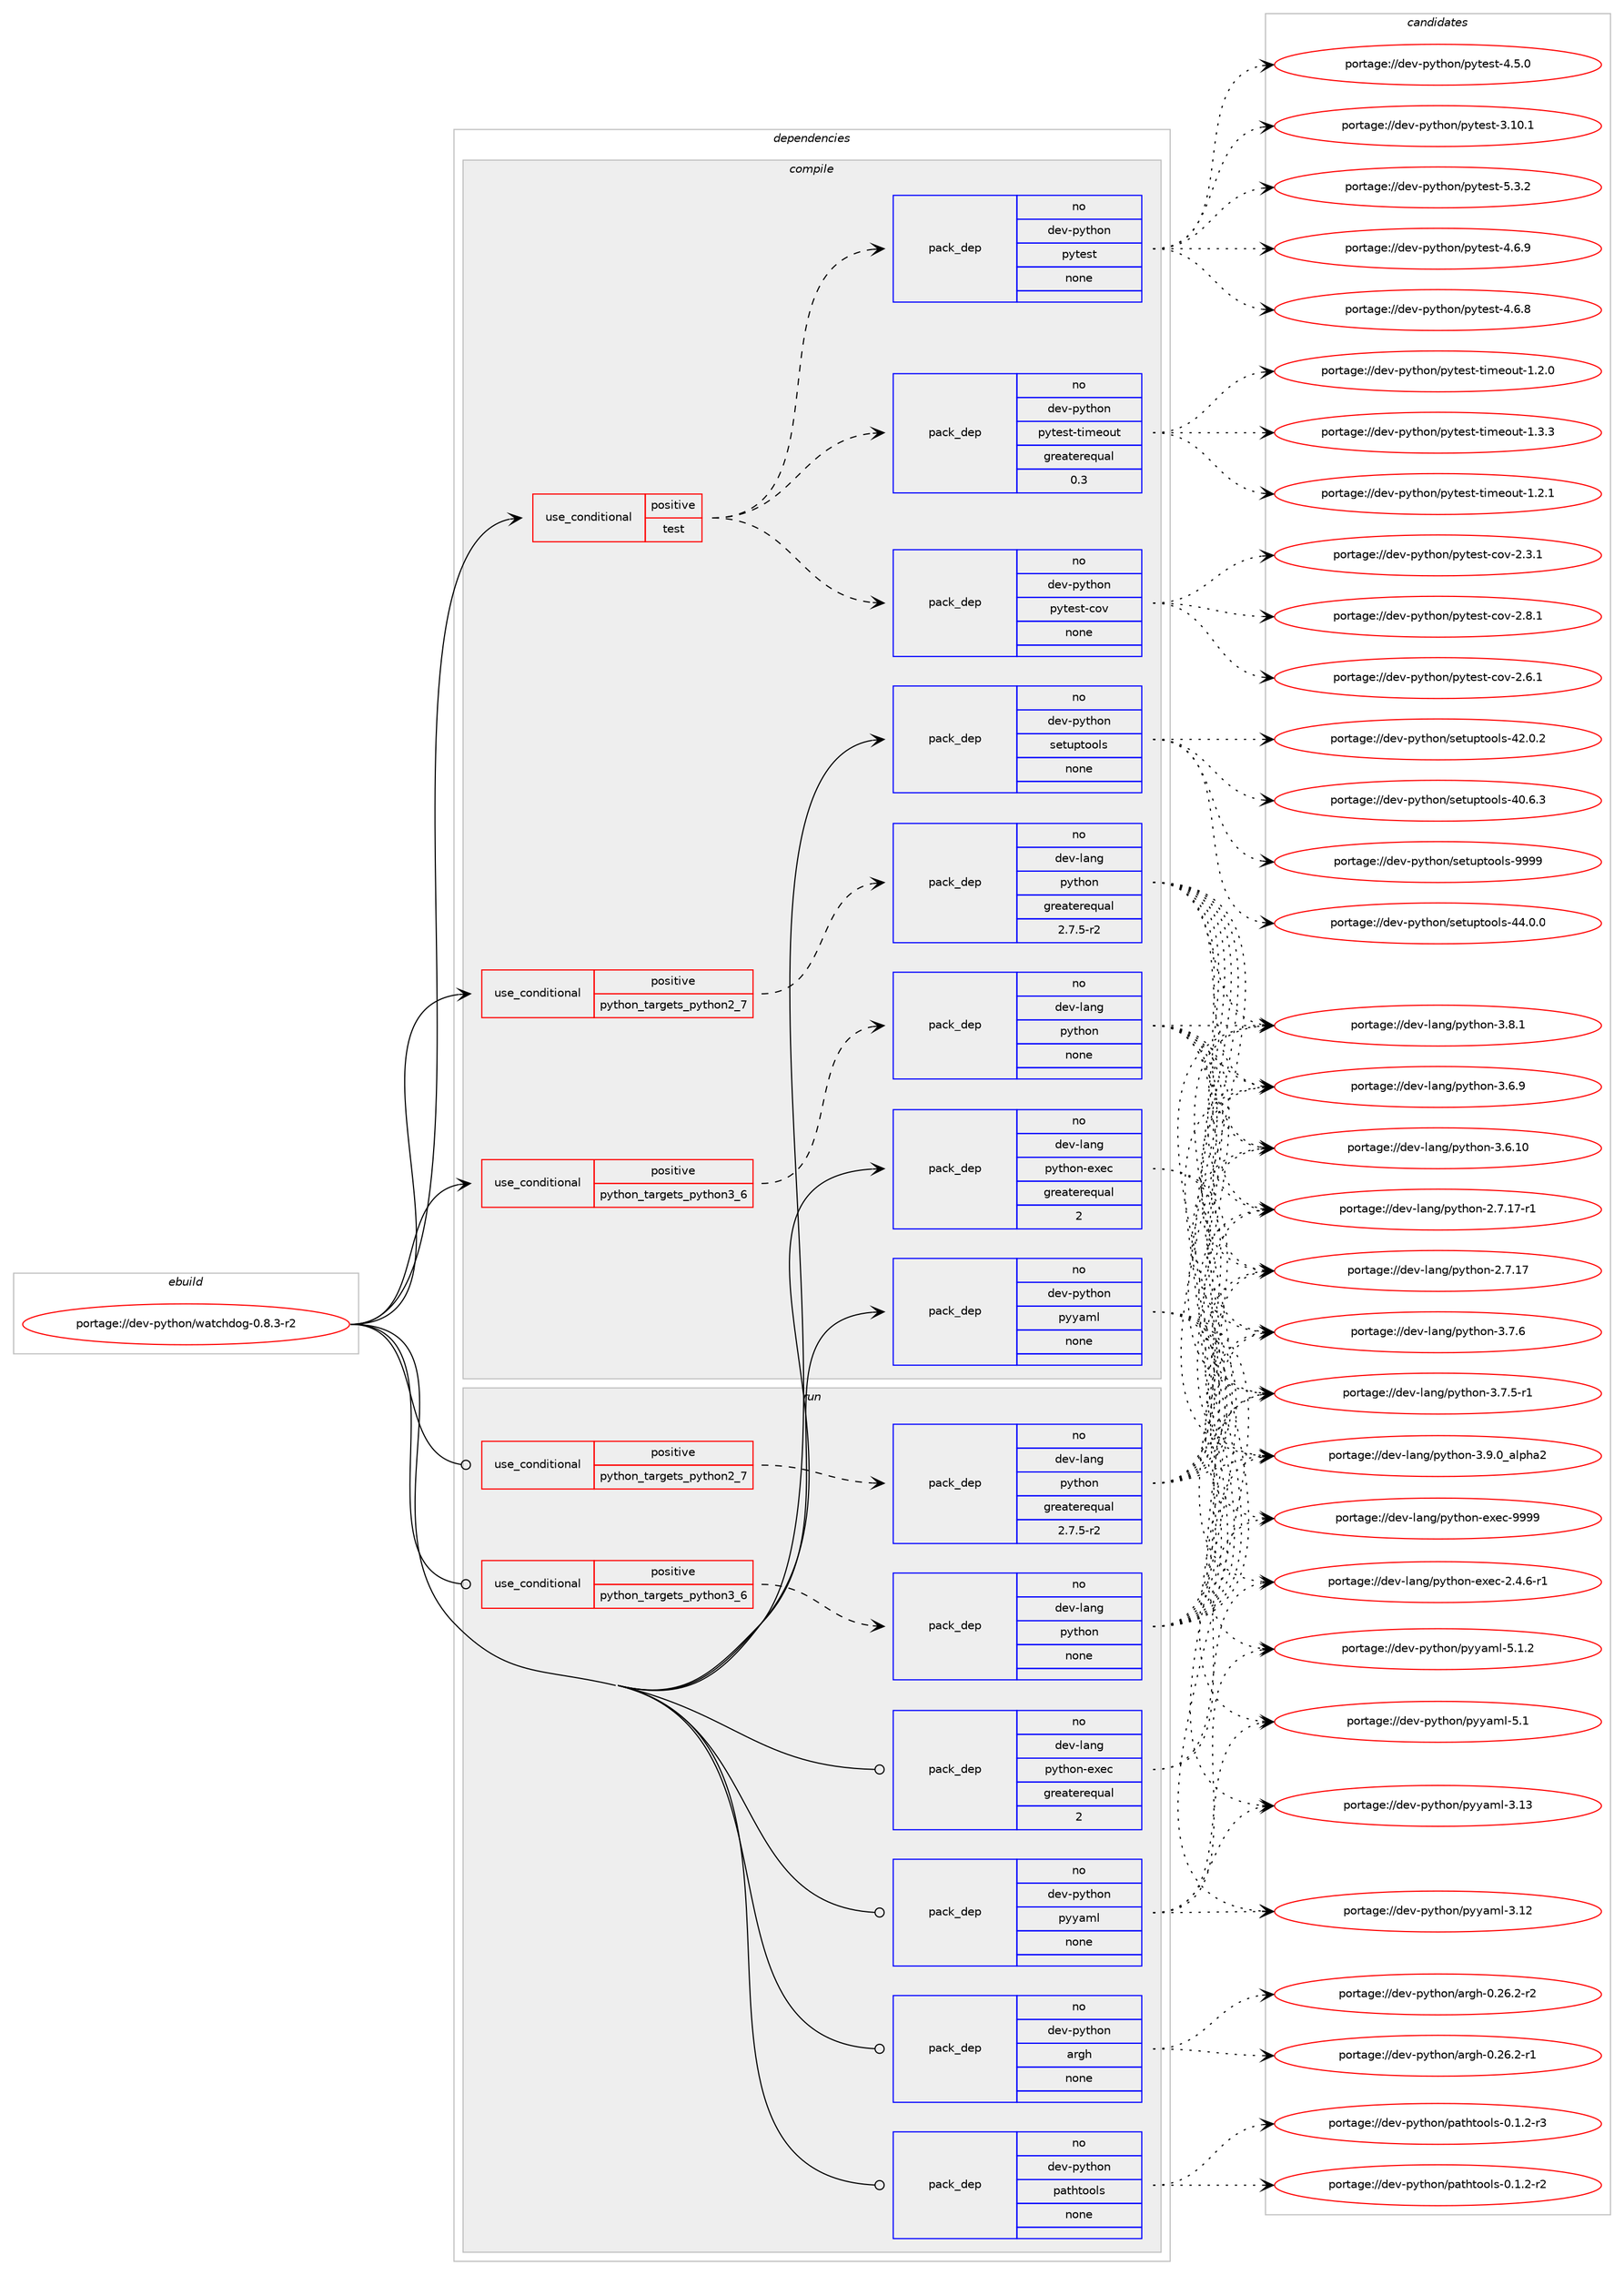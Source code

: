 digraph prolog {

# *************
# Graph options
# *************

newrank=true;
concentrate=true;
compound=true;
graph [rankdir=LR,fontname=Helvetica,fontsize=10,ranksep=1.5];#, ranksep=2.5, nodesep=0.2];
edge  [arrowhead=vee];
node  [fontname=Helvetica,fontsize=10];

# **********
# The ebuild
# **********

subgraph cluster_leftcol {
color=gray;
label=<<i>ebuild</i>>;
id [label="portage://dev-python/watchdog-0.8.3-r2", color=red, width=4, href="../dev-python/watchdog-0.8.3-r2.svg"];
}

# ****************
# The dependencies
# ****************

subgraph cluster_midcol {
color=gray;
label=<<i>dependencies</i>>;
subgraph cluster_compile {
fillcolor="#eeeeee";
style=filled;
label=<<i>compile</i>>;
subgraph cond103871 {
dependency418709 [label=<<TABLE BORDER="0" CELLBORDER="1" CELLSPACING="0" CELLPADDING="4"><TR><TD ROWSPAN="3" CELLPADDING="10">use_conditional</TD></TR><TR><TD>positive</TD></TR><TR><TD>python_targets_python2_7</TD></TR></TABLE>>, shape=none, color=red];
subgraph pack309957 {
dependency418710 [label=<<TABLE BORDER="0" CELLBORDER="1" CELLSPACING="0" CELLPADDING="4" WIDTH="220"><TR><TD ROWSPAN="6" CELLPADDING="30">pack_dep</TD></TR><TR><TD WIDTH="110">no</TD></TR><TR><TD>dev-lang</TD></TR><TR><TD>python</TD></TR><TR><TD>greaterequal</TD></TR><TR><TD>2.7.5-r2</TD></TR></TABLE>>, shape=none, color=blue];
}
dependency418709:e -> dependency418710:w [weight=20,style="dashed",arrowhead="vee"];
}
id:e -> dependency418709:w [weight=20,style="solid",arrowhead="vee"];
subgraph cond103872 {
dependency418711 [label=<<TABLE BORDER="0" CELLBORDER="1" CELLSPACING="0" CELLPADDING="4"><TR><TD ROWSPAN="3" CELLPADDING="10">use_conditional</TD></TR><TR><TD>positive</TD></TR><TR><TD>python_targets_python3_6</TD></TR></TABLE>>, shape=none, color=red];
subgraph pack309958 {
dependency418712 [label=<<TABLE BORDER="0" CELLBORDER="1" CELLSPACING="0" CELLPADDING="4" WIDTH="220"><TR><TD ROWSPAN="6" CELLPADDING="30">pack_dep</TD></TR><TR><TD WIDTH="110">no</TD></TR><TR><TD>dev-lang</TD></TR><TR><TD>python</TD></TR><TR><TD>none</TD></TR><TR><TD></TD></TR></TABLE>>, shape=none, color=blue];
}
dependency418711:e -> dependency418712:w [weight=20,style="dashed",arrowhead="vee"];
}
id:e -> dependency418711:w [weight=20,style="solid",arrowhead="vee"];
subgraph cond103873 {
dependency418713 [label=<<TABLE BORDER="0" CELLBORDER="1" CELLSPACING="0" CELLPADDING="4"><TR><TD ROWSPAN="3" CELLPADDING="10">use_conditional</TD></TR><TR><TD>positive</TD></TR><TR><TD>test</TD></TR></TABLE>>, shape=none, color=red];
subgraph pack309959 {
dependency418714 [label=<<TABLE BORDER="0" CELLBORDER="1" CELLSPACING="0" CELLPADDING="4" WIDTH="220"><TR><TD ROWSPAN="6" CELLPADDING="30">pack_dep</TD></TR><TR><TD WIDTH="110">no</TD></TR><TR><TD>dev-python</TD></TR><TR><TD>pytest</TD></TR><TR><TD>none</TD></TR><TR><TD></TD></TR></TABLE>>, shape=none, color=blue];
}
dependency418713:e -> dependency418714:w [weight=20,style="dashed",arrowhead="vee"];
subgraph pack309960 {
dependency418715 [label=<<TABLE BORDER="0" CELLBORDER="1" CELLSPACING="0" CELLPADDING="4" WIDTH="220"><TR><TD ROWSPAN="6" CELLPADDING="30">pack_dep</TD></TR><TR><TD WIDTH="110">no</TD></TR><TR><TD>dev-python</TD></TR><TR><TD>pytest-cov</TD></TR><TR><TD>none</TD></TR><TR><TD></TD></TR></TABLE>>, shape=none, color=blue];
}
dependency418713:e -> dependency418715:w [weight=20,style="dashed",arrowhead="vee"];
subgraph pack309961 {
dependency418716 [label=<<TABLE BORDER="0" CELLBORDER="1" CELLSPACING="0" CELLPADDING="4" WIDTH="220"><TR><TD ROWSPAN="6" CELLPADDING="30">pack_dep</TD></TR><TR><TD WIDTH="110">no</TD></TR><TR><TD>dev-python</TD></TR><TR><TD>pytest-timeout</TD></TR><TR><TD>greaterequal</TD></TR><TR><TD>0.3</TD></TR></TABLE>>, shape=none, color=blue];
}
dependency418713:e -> dependency418716:w [weight=20,style="dashed",arrowhead="vee"];
}
id:e -> dependency418713:w [weight=20,style="solid",arrowhead="vee"];
subgraph pack309962 {
dependency418717 [label=<<TABLE BORDER="0" CELLBORDER="1" CELLSPACING="0" CELLPADDING="4" WIDTH="220"><TR><TD ROWSPAN="6" CELLPADDING="30">pack_dep</TD></TR><TR><TD WIDTH="110">no</TD></TR><TR><TD>dev-lang</TD></TR><TR><TD>python-exec</TD></TR><TR><TD>greaterequal</TD></TR><TR><TD>2</TD></TR></TABLE>>, shape=none, color=blue];
}
id:e -> dependency418717:w [weight=20,style="solid",arrowhead="vee"];
subgraph pack309963 {
dependency418718 [label=<<TABLE BORDER="0" CELLBORDER="1" CELLSPACING="0" CELLPADDING="4" WIDTH="220"><TR><TD ROWSPAN="6" CELLPADDING="30">pack_dep</TD></TR><TR><TD WIDTH="110">no</TD></TR><TR><TD>dev-python</TD></TR><TR><TD>pyyaml</TD></TR><TR><TD>none</TD></TR><TR><TD></TD></TR></TABLE>>, shape=none, color=blue];
}
id:e -> dependency418718:w [weight=20,style="solid",arrowhead="vee"];
subgraph pack309964 {
dependency418719 [label=<<TABLE BORDER="0" CELLBORDER="1" CELLSPACING="0" CELLPADDING="4" WIDTH="220"><TR><TD ROWSPAN="6" CELLPADDING="30">pack_dep</TD></TR><TR><TD WIDTH="110">no</TD></TR><TR><TD>dev-python</TD></TR><TR><TD>setuptools</TD></TR><TR><TD>none</TD></TR><TR><TD></TD></TR></TABLE>>, shape=none, color=blue];
}
id:e -> dependency418719:w [weight=20,style="solid",arrowhead="vee"];
}
subgraph cluster_compileandrun {
fillcolor="#eeeeee";
style=filled;
label=<<i>compile and run</i>>;
}
subgraph cluster_run {
fillcolor="#eeeeee";
style=filled;
label=<<i>run</i>>;
subgraph cond103874 {
dependency418720 [label=<<TABLE BORDER="0" CELLBORDER="1" CELLSPACING="0" CELLPADDING="4"><TR><TD ROWSPAN="3" CELLPADDING="10">use_conditional</TD></TR><TR><TD>positive</TD></TR><TR><TD>python_targets_python2_7</TD></TR></TABLE>>, shape=none, color=red];
subgraph pack309965 {
dependency418721 [label=<<TABLE BORDER="0" CELLBORDER="1" CELLSPACING="0" CELLPADDING="4" WIDTH="220"><TR><TD ROWSPAN="6" CELLPADDING="30">pack_dep</TD></TR><TR><TD WIDTH="110">no</TD></TR><TR><TD>dev-lang</TD></TR><TR><TD>python</TD></TR><TR><TD>greaterequal</TD></TR><TR><TD>2.7.5-r2</TD></TR></TABLE>>, shape=none, color=blue];
}
dependency418720:e -> dependency418721:w [weight=20,style="dashed",arrowhead="vee"];
}
id:e -> dependency418720:w [weight=20,style="solid",arrowhead="odot"];
subgraph cond103875 {
dependency418722 [label=<<TABLE BORDER="0" CELLBORDER="1" CELLSPACING="0" CELLPADDING="4"><TR><TD ROWSPAN="3" CELLPADDING="10">use_conditional</TD></TR><TR><TD>positive</TD></TR><TR><TD>python_targets_python3_6</TD></TR></TABLE>>, shape=none, color=red];
subgraph pack309966 {
dependency418723 [label=<<TABLE BORDER="0" CELLBORDER="1" CELLSPACING="0" CELLPADDING="4" WIDTH="220"><TR><TD ROWSPAN="6" CELLPADDING="30">pack_dep</TD></TR><TR><TD WIDTH="110">no</TD></TR><TR><TD>dev-lang</TD></TR><TR><TD>python</TD></TR><TR><TD>none</TD></TR><TR><TD></TD></TR></TABLE>>, shape=none, color=blue];
}
dependency418722:e -> dependency418723:w [weight=20,style="dashed",arrowhead="vee"];
}
id:e -> dependency418722:w [weight=20,style="solid",arrowhead="odot"];
subgraph pack309967 {
dependency418724 [label=<<TABLE BORDER="0" CELLBORDER="1" CELLSPACING="0" CELLPADDING="4" WIDTH="220"><TR><TD ROWSPAN="6" CELLPADDING="30">pack_dep</TD></TR><TR><TD WIDTH="110">no</TD></TR><TR><TD>dev-lang</TD></TR><TR><TD>python-exec</TD></TR><TR><TD>greaterequal</TD></TR><TR><TD>2</TD></TR></TABLE>>, shape=none, color=blue];
}
id:e -> dependency418724:w [weight=20,style="solid",arrowhead="odot"];
subgraph pack309968 {
dependency418725 [label=<<TABLE BORDER="0" CELLBORDER="1" CELLSPACING="0" CELLPADDING="4" WIDTH="220"><TR><TD ROWSPAN="6" CELLPADDING="30">pack_dep</TD></TR><TR><TD WIDTH="110">no</TD></TR><TR><TD>dev-python</TD></TR><TR><TD>argh</TD></TR><TR><TD>none</TD></TR><TR><TD></TD></TR></TABLE>>, shape=none, color=blue];
}
id:e -> dependency418725:w [weight=20,style="solid",arrowhead="odot"];
subgraph pack309969 {
dependency418726 [label=<<TABLE BORDER="0" CELLBORDER="1" CELLSPACING="0" CELLPADDING="4" WIDTH="220"><TR><TD ROWSPAN="6" CELLPADDING="30">pack_dep</TD></TR><TR><TD WIDTH="110">no</TD></TR><TR><TD>dev-python</TD></TR><TR><TD>pathtools</TD></TR><TR><TD>none</TD></TR><TR><TD></TD></TR></TABLE>>, shape=none, color=blue];
}
id:e -> dependency418726:w [weight=20,style="solid",arrowhead="odot"];
subgraph pack309970 {
dependency418727 [label=<<TABLE BORDER="0" CELLBORDER="1" CELLSPACING="0" CELLPADDING="4" WIDTH="220"><TR><TD ROWSPAN="6" CELLPADDING="30">pack_dep</TD></TR><TR><TD WIDTH="110">no</TD></TR><TR><TD>dev-python</TD></TR><TR><TD>pyyaml</TD></TR><TR><TD>none</TD></TR><TR><TD></TD></TR></TABLE>>, shape=none, color=blue];
}
id:e -> dependency418727:w [weight=20,style="solid",arrowhead="odot"];
}
}

# **************
# The candidates
# **************

subgraph cluster_choices {
rank=same;
color=gray;
label=<<i>candidates</i>>;

subgraph choice309957 {
color=black;
nodesep=1;
choice10010111845108971101034711212111610411111045514657464895971081121049750 [label="portage://dev-lang/python-3.9.0_alpha2", color=red, width=4,href="../dev-lang/python-3.9.0_alpha2.svg"];
choice100101118451089711010347112121116104111110455146564649 [label="portage://dev-lang/python-3.8.1", color=red, width=4,href="../dev-lang/python-3.8.1.svg"];
choice100101118451089711010347112121116104111110455146554654 [label="portage://dev-lang/python-3.7.6", color=red, width=4,href="../dev-lang/python-3.7.6.svg"];
choice1001011184510897110103471121211161041111104551465546534511449 [label="portage://dev-lang/python-3.7.5-r1", color=red, width=4,href="../dev-lang/python-3.7.5-r1.svg"];
choice100101118451089711010347112121116104111110455146544657 [label="portage://dev-lang/python-3.6.9", color=red, width=4,href="../dev-lang/python-3.6.9.svg"];
choice10010111845108971101034711212111610411111045514654464948 [label="portage://dev-lang/python-3.6.10", color=red, width=4,href="../dev-lang/python-3.6.10.svg"];
choice100101118451089711010347112121116104111110455046554649554511449 [label="portage://dev-lang/python-2.7.17-r1", color=red, width=4,href="../dev-lang/python-2.7.17-r1.svg"];
choice10010111845108971101034711212111610411111045504655464955 [label="portage://dev-lang/python-2.7.17", color=red, width=4,href="../dev-lang/python-2.7.17.svg"];
dependency418710:e -> choice10010111845108971101034711212111610411111045514657464895971081121049750:w [style=dotted,weight="100"];
dependency418710:e -> choice100101118451089711010347112121116104111110455146564649:w [style=dotted,weight="100"];
dependency418710:e -> choice100101118451089711010347112121116104111110455146554654:w [style=dotted,weight="100"];
dependency418710:e -> choice1001011184510897110103471121211161041111104551465546534511449:w [style=dotted,weight="100"];
dependency418710:e -> choice100101118451089711010347112121116104111110455146544657:w [style=dotted,weight="100"];
dependency418710:e -> choice10010111845108971101034711212111610411111045514654464948:w [style=dotted,weight="100"];
dependency418710:e -> choice100101118451089711010347112121116104111110455046554649554511449:w [style=dotted,weight="100"];
dependency418710:e -> choice10010111845108971101034711212111610411111045504655464955:w [style=dotted,weight="100"];
}
subgraph choice309958 {
color=black;
nodesep=1;
choice10010111845108971101034711212111610411111045514657464895971081121049750 [label="portage://dev-lang/python-3.9.0_alpha2", color=red, width=4,href="../dev-lang/python-3.9.0_alpha2.svg"];
choice100101118451089711010347112121116104111110455146564649 [label="portage://dev-lang/python-3.8.1", color=red, width=4,href="../dev-lang/python-3.8.1.svg"];
choice100101118451089711010347112121116104111110455146554654 [label="portage://dev-lang/python-3.7.6", color=red, width=4,href="../dev-lang/python-3.7.6.svg"];
choice1001011184510897110103471121211161041111104551465546534511449 [label="portage://dev-lang/python-3.7.5-r1", color=red, width=4,href="../dev-lang/python-3.7.5-r1.svg"];
choice100101118451089711010347112121116104111110455146544657 [label="portage://dev-lang/python-3.6.9", color=red, width=4,href="../dev-lang/python-3.6.9.svg"];
choice10010111845108971101034711212111610411111045514654464948 [label="portage://dev-lang/python-3.6.10", color=red, width=4,href="../dev-lang/python-3.6.10.svg"];
choice100101118451089711010347112121116104111110455046554649554511449 [label="portage://dev-lang/python-2.7.17-r1", color=red, width=4,href="../dev-lang/python-2.7.17-r1.svg"];
choice10010111845108971101034711212111610411111045504655464955 [label="portage://dev-lang/python-2.7.17", color=red, width=4,href="../dev-lang/python-2.7.17.svg"];
dependency418712:e -> choice10010111845108971101034711212111610411111045514657464895971081121049750:w [style=dotted,weight="100"];
dependency418712:e -> choice100101118451089711010347112121116104111110455146564649:w [style=dotted,weight="100"];
dependency418712:e -> choice100101118451089711010347112121116104111110455146554654:w [style=dotted,weight="100"];
dependency418712:e -> choice1001011184510897110103471121211161041111104551465546534511449:w [style=dotted,weight="100"];
dependency418712:e -> choice100101118451089711010347112121116104111110455146544657:w [style=dotted,weight="100"];
dependency418712:e -> choice10010111845108971101034711212111610411111045514654464948:w [style=dotted,weight="100"];
dependency418712:e -> choice100101118451089711010347112121116104111110455046554649554511449:w [style=dotted,weight="100"];
dependency418712:e -> choice10010111845108971101034711212111610411111045504655464955:w [style=dotted,weight="100"];
}
subgraph choice309959 {
color=black;
nodesep=1;
choice1001011184511212111610411111047112121116101115116455346514650 [label="portage://dev-python/pytest-5.3.2", color=red, width=4,href="../dev-python/pytest-5.3.2.svg"];
choice1001011184511212111610411111047112121116101115116455246544657 [label="portage://dev-python/pytest-4.6.9", color=red, width=4,href="../dev-python/pytest-4.6.9.svg"];
choice1001011184511212111610411111047112121116101115116455246544656 [label="portage://dev-python/pytest-4.6.8", color=red, width=4,href="../dev-python/pytest-4.6.8.svg"];
choice1001011184511212111610411111047112121116101115116455246534648 [label="portage://dev-python/pytest-4.5.0", color=red, width=4,href="../dev-python/pytest-4.5.0.svg"];
choice100101118451121211161041111104711212111610111511645514649484649 [label="portage://dev-python/pytest-3.10.1", color=red, width=4,href="../dev-python/pytest-3.10.1.svg"];
dependency418714:e -> choice1001011184511212111610411111047112121116101115116455346514650:w [style=dotted,weight="100"];
dependency418714:e -> choice1001011184511212111610411111047112121116101115116455246544657:w [style=dotted,weight="100"];
dependency418714:e -> choice1001011184511212111610411111047112121116101115116455246544656:w [style=dotted,weight="100"];
dependency418714:e -> choice1001011184511212111610411111047112121116101115116455246534648:w [style=dotted,weight="100"];
dependency418714:e -> choice100101118451121211161041111104711212111610111511645514649484649:w [style=dotted,weight="100"];
}
subgraph choice309960 {
color=black;
nodesep=1;
choice10010111845112121116104111110471121211161011151164599111118455046564649 [label="portage://dev-python/pytest-cov-2.8.1", color=red, width=4,href="../dev-python/pytest-cov-2.8.1.svg"];
choice10010111845112121116104111110471121211161011151164599111118455046544649 [label="portage://dev-python/pytest-cov-2.6.1", color=red, width=4,href="../dev-python/pytest-cov-2.6.1.svg"];
choice10010111845112121116104111110471121211161011151164599111118455046514649 [label="portage://dev-python/pytest-cov-2.3.1", color=red, width=4,href="../dev-python/pytest-cov-2.3.1.svg"];
dependency418715:e -> choice10010111845112121116104111110471121211161011151164599111118455046564649:w [style=dotted,weight="100"];
dependency418715:e -> choice10010111845112121116104111110471121211161011151164599111118455046544649:w [style=dotted,weight="100"];
dependency418715:e -> choice10010111845112121116104111110471121211161011151164599111118455046514649:w [style=dotted,weight="100"];
}
subgraph choice309961 {
color=black;
nodesep=1;
choice100101118451121211161041111104711212111610111511645116105109101111117116454946514651 [label="portage://dev-python/pytest-timeout-1.3.3", color=red, width=4,href="../dev-python/pytest-timeout-1.3.3.svg"];
choice100101118451121211161041111104711212111610111511645116105109101111117116454946504649 [label="portage://dev-python/pytest-timeout-1.2.1", color=red, width=4,href="../dev-python/pytest-timeout-1.2.1.svg"];
choice100101118451121211161041111104711212111610111511645116105109101111117116454946504648 [label="portage://dev-python/pytest-timeout-1.2.0", color=red, width=4,href="../dev-python/pytest-timeout-1.2.0.svg"];
dependency418716:e -> choice100101118451121211161041111104711212111610111511645116105109101111117116454946514651:w [style=dotted,weight="100"];
dependency418716:e -> choice100101118451121211161041111104711212111610111511645116105109101111117116454946504649:w [style=dotted,weight="100"];
dependency418716:e -> choice100101118451121211161041111104711212111610111511645116105109101111117116454946504648:w [style=dotted,weight="100"];
}
subgraph choice309962 {
color=black;
nodesep=1;
choice10010111845108971101034711212111610411111045101120101994557575757 [label="portage://dev-lang/python-exec-9999", color=red, width=4,href="../dev-lang/python-exec-9999.svg"];
choice10010111845108971101034711212111610411111045101120101994550465246544511449 [label="portage://dev-lang/python-exec-2.4.6-r1", color=red, width=4,href="../dev-lang/python-exec-2.4.6-r1.svg"];
dependency418717:e -> choice10010111845108971101034711212111610411111045101120101994557575757:w [style=dotted,weight="100"];
dependency418717:e -> choice10010111845108971101034711212111610411111045101120101994550465246544511449:w [style=dotted,weight="100"];
}
subgraph choice309963 {
color=black;
nodesep=1;
choice100101118451121211161041111104711212112197109108455346494650 [label="portage://dev-python/pyyaml-5.1.2", color=red, width=4,href="../dev-python/pyyaml-5.1.2.svg"];
choice10010111845112121116104111110471121211219710910845534649 [label="portage://dev-python/pyyaml-5.1", color=red, width=4,href="../dev-python/pyyaml-5.1.svg"];
choice1001011184511212111610411111047112121121971091084551464951 [label="portage://dev-python/pyyaml-3.13", color=red, width=4,href="../dev-python/pyyaml-3.13.svg"];
choice1001011184511212111610411111047112121121971091084551464950 [label="portage://dev-python/pyyaml-3.12", color=red, width=4,href="../dev-python/pyyaml-3.12.svg"];
dependency418718:e -> choice100101118451121211161041111104711212112197109108455346494650:w [style=dotted,weight="100"];
dependency418718:e -> choice10010111845112121116104111110471121211219710910845534649:w [style=dotted,weight="100"];
dependency418718:e -> choice1001011184511212111610411111047112121121971091084551464951:w [style=dotted,weight="100"];
dependency418718:e -> choice1001011184511212111610411111047112121121971091084551464950:w [style=dotted,weight="100"];
}
subgraph choice309964 {
color=black;
nodesep=1;
choice10010111845112121116104111110471151011161171121161111111081154557575757 [label="portage://dev-python/setuptools-9999", color=red, width=4,href="../dev-python/setuptools-9999.svg"];
choice100101118451121211161041111104711510111611711211611111110811545525246484648 [label="portage://dev-python/setuptools-44.0.0", color=red, width=4,href="../dev-python/setuptools-44.0.0.svg"];
choice100101118451121211161041111104711510111611711211611111110811545525046484650 [label="portage://dev-python/setuptools-42.0.2", color=red, width=4,href="../dev-python/setuptools-42.0.2.svg"];
choice100101118451121211161041111104711510111611711211611111110811545524846544651 [label="portage://dev-python/setuptools-40.6.3", color=red, width=4,href="../dev-python/setuptools-40.6.3.svg"];
dependency418719:e -> choice10010111845112121116104111110471151011161171121161111111081154557575757:w [style=dotted,weight="100"];
dependency418719:e -> choice100101118451121211161041111104711510111611711211611111110811545525246484648:w [style=dotted,weight="100"];
dependency418719:e -> choice100101118451121211161041111104711510111611711211611111110811545525046484650:w [style=dotted,weight="100"];
dependency418719:e -> choice100101118451121211161041111104711510111611711211611111110811545524846544651:w [style=dotted,weight="100"];
}
subgraph choice309965 {
color=black;
nodesep=1;
choice10010111845108971101034711212111610411111045514657464895971081121049750 [label="portage://dev-lang/python-3.9.0_alpha2", color=red, width=4,href="../dev-lang/python-3.9.0_alpha2.svg"];
choice100101118451089711010347112121116104111110455146564649 [label="portage://dev-lang/python-3.8.1", color=red, width=4,href="../dev-lang/python-3.8.1.svg"];
choice100101118451089711010347112121116104111110455146554654 [label="portage://dev-lang/python-3.7.6", color=red, width=4,href="../dev-lang/python-3.7.6.svg"];
choice1001011184510897110103471121211161041111104551465546534511449 [label="portage://dev-lang/python-3.7.5-r1", color=red, width=4,href="../dev-lang/python-3.7.5-r1.svg"];
choice100101118451089711010347112121116104111110455146544657 [label="portage://dev-lang/python-3.6.9", color=red, width=4,href="../dev-lang/python-3.6.9.svg"];
choice10010111845108971101034711212111610411111045514654464948 [label="portage://dev-lang/python-3.6.10", color=red, width=4,href="../dev-lang/python-3.6.10.svg"];
choice100101118451089711010347112121116104111110455046554649554511449 [label="portage://dev-lang/python-2.7.17-r1", color=red, width=4,href="../dev-lang/python-2.7.17-r1.svg"];
choice10010111845108971101034711212111610411111045504655464955 [label="portage://dev-lang/python-2.7.17", color=red, width=4,href="../dev-lang/python-2.7.17.svg"];
dependency418721:e -> choice10010111845108971101034711212111610411111045514657464895971081121049750:w [style=dotted,weight="100"];
dependency418721:e -> choice100101118451089711010347112121116104111110455146564649:w [style=dotted,weight="100"];
dependency418721:e -> choice100101118451089711010347112121116104111110455146554654:w [style=dotted,weight="100"];
dependency418721:e -> choice1001011184510897110103471121211161041111104551465546534511449:w [style=dotted,weight="100"];
dependency418721:e -> choice100101118451089711010347112121116104111110455146544657:w [style=dotted,weight="100"];
dependency418721:e -> choice10010111845108971101034711212111610411111045514654464948:w [style=dotted,weight="100"];
dependency418721:e -> choice100101118451089711010347112121116104111110455046554649554511449:w [style=dotted,weight="100"];
dependency418721:e -> choice10010111845108971101034711212111610411111045504655464955:w [style=dotted,weight="100"];
}
subgraph choice309966 {
color=black;
nodesep=1;
choice10010111845108971101034711212111610411111045514657464895971081121049750 [label="portage://dev-lang/python-3.9.0_alpha2", color=red, width=4,href="../dev-lang/python-3.9.0_alpha2.svg"];
choice100101118451089711010347112121116104111110455146564649 [label="portage://dev-lang/python-3.8.1", color=red, width=4,href="../dev-lang/python-3.8.1.svg"];
choice100101118451089711010347112121116104111110455146554654 [label="portage://dev-lang/python-3.7.6", color=red, width=4,href="../dev-lang/python-3.7.6.svg"];
choice1001011184510897110103471121211161041111104551465546534511449 [label="portage://dev-lang/python-3.7.5-r1", color=red, width=4,href="../dev-lang/python-3.7.5-r1.svg"];
choice100101118451089711010347112121116104111110455146544657 [label="portage://dev-lang/python-3.6.9", color=red, width=4,href="../dev-lang/python-3.6.9.svg"];
choice10010111845108971101034711212111610411111045514654464948 [label="portage://dev-lang/python-3.6.10", color=red, width=4,href="../dev-lang/python-3.6.10.svg"];
choice100101118451089711010347112121116104111110455046554649554511449 [label="portage://dev-lang/python-2.7.17-r1", color=red, width=4,href="../dev-lang/python-2.7.17-r1.svg"];
choice10010111845108971101034711212111610411111045504655464955 [label="portage://dev-lang/python-2.7.17", color=red, width=4,href="../dev-lang/python-2.7.17.svg"];
dependency418723:e -> choice10010111845108971101034711212111610411111045514657464895971081121049750:w [style=dotted,weight="100"];
dependency418723:e -> choice100101118451089711010347112121116104111110455146564649:w [style=dotted,weight="100"];
dependency418723:e -> choice100101118451089711010347112121116104111110455146554654:w [style=dotted,weight="100"];
dependency418723:e -> choice1001011184510897110103471121211161041111104551465546534511449:w [style=dotted,weight="100"];
dependency418723:e -> choice100101118451089711010347112121116104111110455146544657:w [style=dotted,weight="100"];
dependency418723:e -> choice10010111845108971101034711212111610411111045514654464948:w [style=dotted,weight="100"];
dependency418723:e -> choice100101118451089711010347112121116104111110455046554649554511449:w [style=dotted,weight="100"];
dependency418723:e -> choice10010111845108971101034711212111610411111045504655464955:w [style=dotted,weight="100"];
}
subgraph choice309967 {
color=black;
nodesep=1;
choice10010111845108971101034711212111610411111045101120101994557575757 [label="portage://dev-lang/python-exec-9999", color=red, width=4,href="../dev-lang/python-exec-9999.svg"];
choice10010111845108971101034711212111610411111045101120101994550465246544511449 [label="portage://dev-lang/python-exec-2.4.6-r1", color=red, width=4,href="../dev-lang/python-exec-2.4.6-r1.svg"];
dependency418724:e -> choice10010111845108971101034711212111610411111045101120101994557575757:w [style=dotted,weight="100"];
dependency418724:e -> choice10010111845108971101034711212111610411111045101120101994550465246544511449:w [style=dotted,weight="100"];
}
subgraph choice309968 {
color=black;
nodesep=1;
choice100101118451121211161041111104797114103104454846505446504511450 [label="portage://dev-python/argh-0.26.2-r2", color=red, width=4,href="../dev-python/argh-0.26.2-r2.svg"];
choice100101118451121211161041111104797114103104454846505446504511449 [label="portage://dev-python/argh-0.26.2-r1", color=red, width=4,href="../dev-python/argh-0.26.2-r1.svg"];
dependency418725:e -> choice100101118451121211161041111104797114103104454846505446504511450:w [style=dotted,weight="100"];
dependency418725:e -> choice100101118451121211161041111104797114103104454846505446504511449:w [style=dotted,weight="100"];
}
subgraph choice309969 {
color=black;
nodesep=1;
choice1001011184511212111610411111047112971161041161111111081154548464946504511451 [label="portage://dev-python/pathtools-0.1.2-r3", color=red, width=4,href="../dev-python/pathtools-0.1.2-r3.svg"];
choice1001011184511212111610411111047112971161041161111111081154548464946504511450 [label="portage://dev-python/pathtools-0.1.2-r2", color=red, width=4,href="../dev-python/pathtools-0.1.2-r2.svg"];
dependency418726:e -> choice1001011184511212111610411111047112971161041161111111081154548464946504511451:w [style=dotted,weight="100"];
dependency418726:e -> choice1001011184511212111610411111047112971161041161111111081154548464946504511450:w [style=dotted,weight="100"];
}
subgraph choice309970 {
color=black;
nodesep=1;
choice100101118451121211161041111104711212112197109108455346494650 [label="portage://dev-python/pyyaml-5.1.2", color=red, width=4,href="../dev-python/pyyaml-5.1.2.svg"];
choice10010111845112121116104111110471121211219710910845534649 [label="portage://dev-python/pyyaml-5.1", color=red, width=4,href="../dev-python/pyyaml-5.1.svg"];
choice1001011184511212111610411111047112121121971091084551464951 [label="portage://dev-python/pyyaml-3.13", color=red, width=4,href="../dev-python/pyyaml-3.13.svg"];
choice1001011184511212111610411111047112121121971091084551464950 [label="portage://dev-python/pyyaml-3.12", color=red, width=4,href="../dev-python/pyyaml-3.12.svg"];
dependency418727:e -> choice100101118451121211161041111104711212112197109108455346494650:w [style=dotted,weight="100"];
dependency418727:e -> choice10010111845112121116104111110471121211219710910845534649:w [style=dotted,weight="100"];
dependency418727:e -> choice1001011184511212111610411111047112121121971091084551464951:w [style=dotted,weight="100"];
dependency418727:e -> choice1001011184511212111610411111047112121121971091084551464950:w [style=dotted,weight="100"];
}
}

}
